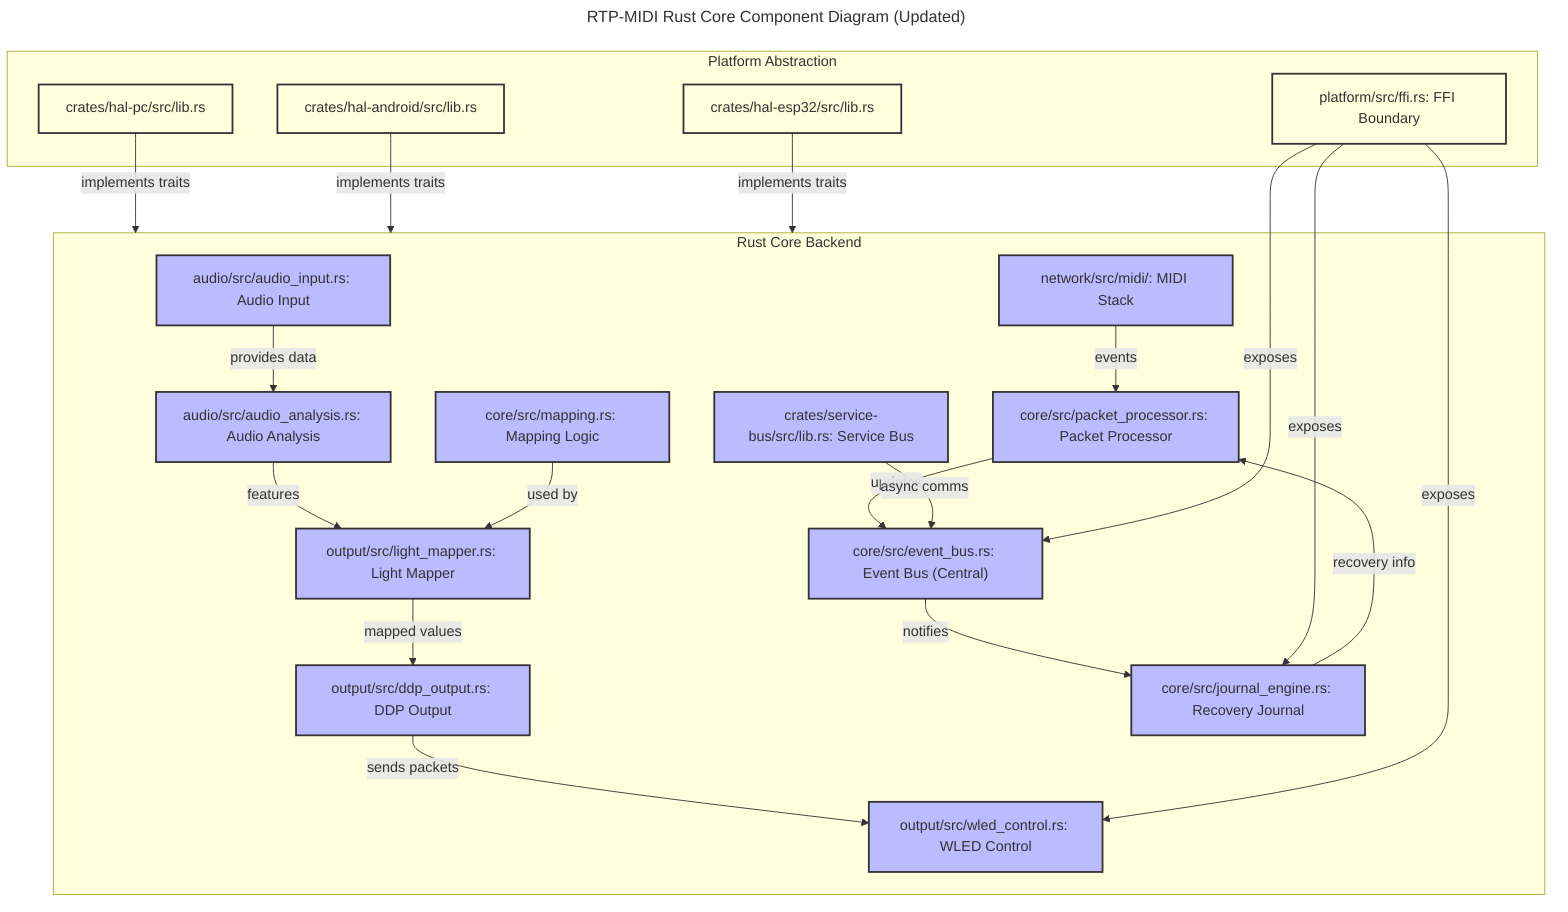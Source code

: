 ---
title: RTP-MIDI Rust Core Component Diagram (Updated)
---

flowchart TB
    subgraph RustCore["Rust Core Backend"]
        AudioInput["audio/src/audio_input.rs: Audio Input"]
        AudioAnalysis["audio/src/audio_analysis.rs: Audio Analysis"]
        LightMapper["output/src/light_mapper.rs: Light Mapper"]
        DDPOutput["output/src/ddp_output.rs: DDP Output"]
        WLEDControl["output/src/wled_control.rs: WLED Control"]
        MIDI["network/src/midi/: MIDI Stack"]
        PacketProcessor["core/src/packet_processor.rs: Packet Processor"]
        EventBus["core/src/event_bus.rs: Event Bus (Central)"]
        JournalEngine["core/src/journal_engine.rs: Recovery Journal"]
        Mapping["core/src/mapping.rs: Mapping Logic"]
        ServiceBus["crates/service-bus/src/lib.rs: Service Bus"]
    end

    subgraph Platform["Platform Abstraction"]
        HalPC["crates/hal-pc/src/lib.rs"]
        HalAndroid["crates/hal-android/src/lib.rs"]
        HalESP32["crates/hal-esp32/src/lib.rs"]
        FFI["platform/src/ffi.rs: FFI Boundary"]
    end

    AudioInput -- provides data --> AudioAnalysis
    AudioAnalysis -- features --> LightMapper
    LightMapper -- mapped values --> DDPOutput
    DDPOutput -- sends packets --> WLEDControl
    MIDI -- events --> PacketProcessor
    PacketProcessor -- updates --> EventBus
    EventBus -- notifies --> JournalEngine
    JournalEngine -- recovery info --> PacketProcessor
    Mapping -- used by --> LightMapper
    ServiceBus -- async comms --> EventBus

    %% Platform connections
    HalPC -- implements traits --> RustCore
    HalAndroid -- implements traits --> RustCore
    HalESP32 -- implements traits --> RustCore
    FFI -- exposes --> EventBus
    FFI -- exposes --> JournalEngine
    FFI -- exposes --> WLEDControl

    classDef component fill:#bbf,stroke:#333,stroke-width:2px;
    classDef platform fill:#ffd,stroke:#333,stroke-width:2px;
    class AudioInput,AudioAnalysis,LightMapper,DDPOutput,WLEDControl,MIDI,PacketProcessor,EventBus,JournalEngine,Mapping,ServiceBus component;
    class HalPC,HalAndroid,HalESP32,FFI platform;